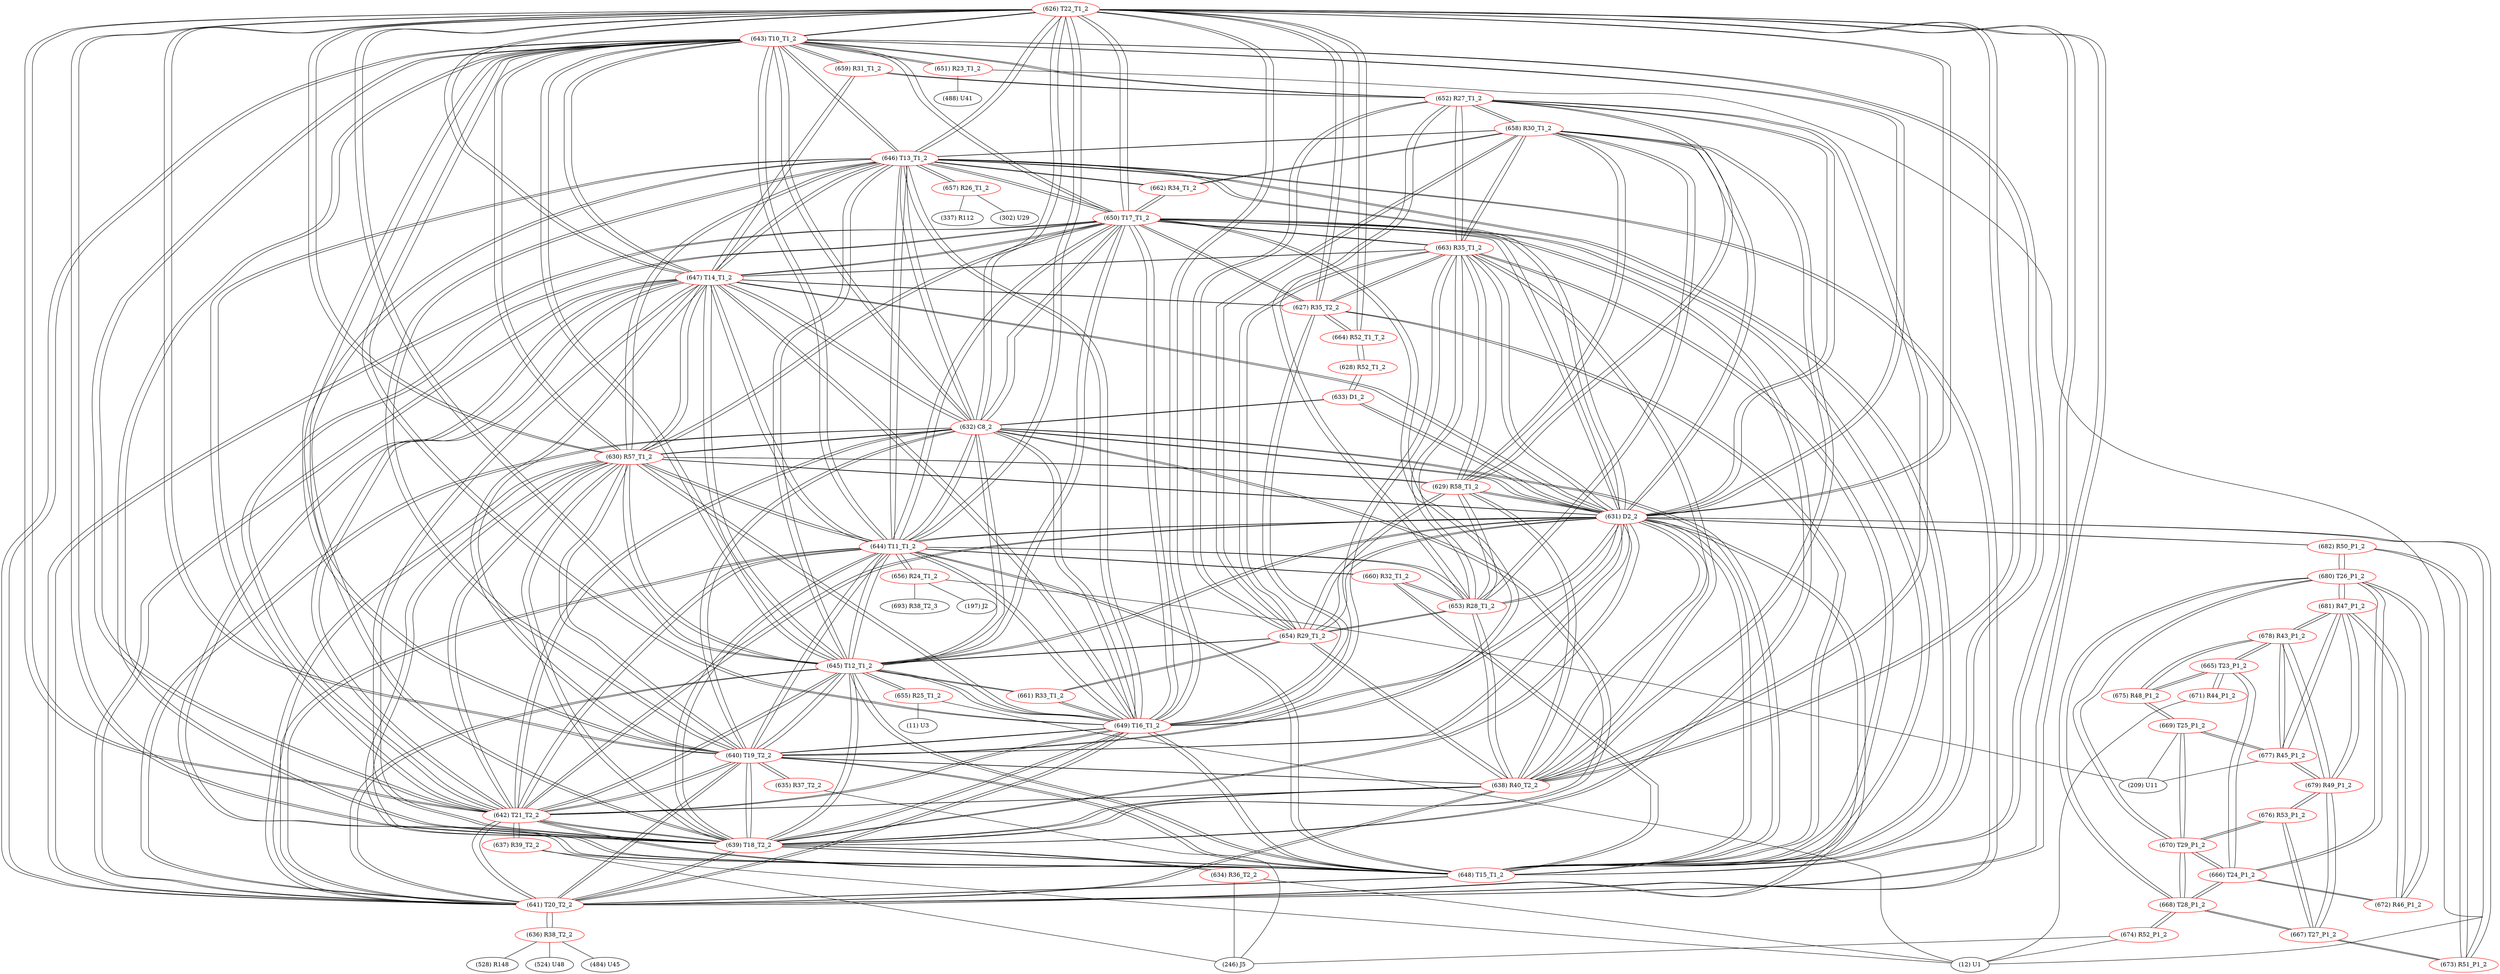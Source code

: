 graph {
	626 [label="(626) T22_T1_2" color=red]
	643 [label="(643) T10_T1_2"]
	644 [label="(644) T11_T1_2"]
	645 [label="(645) T12_T1_2"]
	646 [label="(646) T13_T1_2"]
	641 [label="(641) T20_T2_2"]
	647 [label="(647) T14_T1_2"]
	648 [label="(648) T15_T1_2"]
	639 [label="(639) T18_T2_2"]
	642 [label="(642) T21_T2_2"]
	640 [label="(640) T19_T2_2"]
	632 [label="(632) C8_2"]
	649 [label="(649) T16_T1_2"]
	650 [label="(650) T17_T1_2"]
	631 [label="(631) D2_2"]
	630 [label="(630) R57_T1_2"]
	627 [label="(627) R35_T2_2"]
	664 [label="(664) R52_T1_T_2"]
	638 [label="(638) R40_T2_2"]
	627 [label="(627) R35_T2_2" color=red]
	664 [label="(664) R52_T1_T_2"]
	626 [label="(626) T22_T1_2"]
	647 [label="(647) T14_T1_2"]
	648 [label="(648) T15_T1_2"]
	650 [label="(650) T17_T1_2"]
	649 [label="(649) T16_T1_2"]
	663 [label="(663) R35_T1_2"]
	628 [label="(628) R52_T1_2" color=red]
	633 [label="(633) D1_2"]
	664 [label="(664) R52_T1_T_2"]
	629 [label="(629) R58_T1_2" color=red]
	631 [label="(631) D2_2"]
	638 [label="(638) R40_T2_2"]
	652 [label="(652) R27_T1_2"]
	653 [label="(653) R28_T1_2"]
	654 [label="(654) R29_T1_2"]
	658 [label="(658) R30_T1_2"]
	663 [label="(663) R35_T1_2"]
	630 [label="(630) R57_T1_2"]
	630 [label="(630) R57_T1_2" color=red]
	643 [label="(643) T10_T1_2"]
	644 [label="(644) T11_T1_2"]
	645 [label="(645) T12_T1_2"]
	646 [label="(646) T13_T1_2"]
	641 [label="(641) T20_T2_2"]
	647 [label="(647) T14_T1_2"]
	648 [label="(648) T15_T1_2"]
	639 [label="(639) T18_T2_2"]
	642 [label="(642) T21_T2_2"]
	640 [label="(640) T19_T2_2"]
	632 [label="(632) C8_2"]
	649 [label="(649) T16_T1_2"]
	650 [label="(650) T17_T1_2"]
	631 [label="(631) D2_2"]
	626 [label="(626) T22_T1_2"]
	629 [label="(629) R58_T1_2"]
	631 [label="(631) D2_2" color=red]
	629 [label="(629) R58_T1_2"]
	638 [label="(638) R40_T2_2"]
	652 [label="(652) R27_T1_2"]
	653 [label="(653) R28_T1_2"]
	654 [label="(654) R29_T1_2"]
	658 [label="(658) R30_T1_2"]
	663 [label="(663) R35_T1_2"]
	643 [label="(643) T10_T1_2"]
	644 [label="(644) T11_T1_2"]
	645 [label="(645) T12_T1_2"]
	646 [label="(646) T13_T1_2"]
	641 [label="(641) T20_T2_2"]
	647 [label="(647) T14_T1_2"]
	648 [label="(648) T15_T1_2"]
	639 [label="(639) T18_T2_2"]
	642 [label="(642) T21_T2_2"]
	640 [label="(640) T19_T2_2"]
	632 [label="(632) C8_2"]
	649 [label="(649) T16_T1_2"]
	650 [label="(650) T17_T1_2"]
	626 [label="(626) T22_T1_2"]
	630 [label="(630) R57_T1_2"]
	633 [label="(633) D1_2"]
	673 [label="(673) R51_P1_2"]
	682 [label="(682) R50_P1_2"]
	632 [label="(632) C8_2" color=red]
	643 [label="(643) T10_T1_2"]
	644 [label="(644) T11_T1_2"]
	645 [label="(645) T12_T1_2"]
	646 [label="(646) T13_T1_2"]
	641 [label="(641) T20_T2_2"]
	647 [label="(647) T14_T1_2"]
	648 [label="(648) T15_T1_2"]
	639 [label="(639) T18_T2_2"]
	642 [label="(642) T21_T2_2"]
	640 [label="(640) T19_T2_2"]
	649 [label="(649) T16_T1_2"]
	650 [label="(650) T17_T1_2"]
	631 [label="(631) D2_2"]
	626 [label="(626) T22_T1_2"]
	630 [label="(630) R57_T1_2"]
	633 [label="(633) D1_2"]
	633 [label="(633) D1_2" color=red]
	631 [label="(631) D2_2"]
	632 [label="(632) C8_2"]
	628 [label="(628) R52_T1_2"]
	634 [label="(634) R36_T2_2" color=red]
	246 [label="(246) J5"]
	12 [label="(12) U1"]
	639 [label="(639) T18_T2_2"]
	635 [label="(635) R37_T2_2" color=red]
	246 [label="(246) J5"]
	640 [label="(640) T19_T2_2"]
	636 [label="(636) R38_T2_2" color=red]
	528 [label="(528) R148"]
	524 [label="(524) U48"]
	484 [label="(484) U45"]
	641 [label="(641) T20_T2_2"]
	637 [label="(637) R39_T2_2" color=red]
	12 [label="(12) U1"]
	246 [label="(246) J5"]
	642 [label="(642) T21_T2_2"]
	638 [label="(638) R40_T2_2" color=red]
	631 [label="(631) D2_2"]
	629 [label="(629) R58_T1_2"]
	652 [label="(652) R27_T1_2"]
	653 [label="(653) R28_T1_2"]
	654 [label="(654) R29_T1_2"]
	658 [label="(658) R30_T1_2"]
	663 [label="(663) R35_T1_2"]
	641 [label="(641) T20_T2_2"]
	642 [label="(642) T21_T2_2"]
	640 [label="(640) T19_T2_2"]
	626 [label="(626) T22_T1_2"]
	639 [label="(639) T18_T2_2"]
	639 [label="(639) T18_T2_2" color=red]
	643 [label="(643) T10_T1_2"]
	644 [label="(644) T11_T1_2"]
	645 [label="(645) T12_T1_2"]
	646 [label="(646) T13_T1_2"]
	641 [label="(641) T20_T2_2"]
	647 [label="(647) T14_T1_2"]
	648 [label="(648) T15_T1_2"]
	642 [label="(642) T21_T2_2"]
	640 [label="(640) T19_T2_2"]
	632 [label="(632) C8_2"]
	649 [label="(649) T16_T1_2"]
	650 [label="(650) T17_T1_2"]
	631 [label="(631) D2_2"]
	626 [label="(626) T22_T1_2"]
	630 [label="(630) R57_T1_2"]
	638 [label="(638) R40_T2_2"]
	634 [label="(634) R36_T2_2"]
	640 [label="(640) T19_T2_2" color=red]
	643 [label="(643) T10_T1_2"]
	644 [label="(644) T11_T1_2"]
	645 [label="(645) T12_T1_2"]
	646 [label="(646) T13_T1_2"]
	641 [label="(641) T20_T2_2"]
	647 [label="(647) T14_T1_2"]
	648 [label="(648) T15_T1_2"]
	639 [label="(639) T18_T2_2"]
	642 [label="(642) T21_T2_2"]
	632 [label="(632) C8_2"]
	649 [label="(649) T16_T1_2"]
	650 [label="(650) T17_T1_2"]
	631 [label="(631) D2_2"]
	626 [label="(626) T22_T1_2"]
	630 [label="(630) R57_T1_2"]
	638 [label="(638) R40_T2_2"]
	635 [label="(635) R37_T2_2"]
	641 [label="(641) T20_T2_2" color=red]
	643 [label="(643) T10_T1_2"]
	644 [label="(644) T11_T1_2"]
	645 [label="(645) T12_T1_2"]
	646 [label="(646) T13_T1_2"]
	647 [label="(647) T14_T1_2"]
	648 [label="(648) T15_T1_2"]
	639 [label="(639) T18_T2_2"]
	642 [label="(642) T21_T2_2"]
	640 [label="(640) T19_T2_2"]
	632 [label="(632) C8_2"]
	649 [label="(649) T16_T1_2"]
	650 [label="(650) T17_T1_2"]
	631 [label="(631) D2_2"]
	626 [label="(626) T22_T1_2"]
	630 [label="(630) R57_T1_2"]
	638 [label="(638) R40_T2_2"]
	636 [label="(636) R38_T2_2"]
	642 [label="(642) T21_T2_2" color=red]
	643 [label="(643) T10_T1_2"]
	644 [label="(644) T11_T1_2"]
	645 [label="(645) T12_T1_2"]
	646 [label="(646) T13_T1_2"]
	641 [label="(641) T20_T2_2"]
	647 [label="(647) T14_T1_2"]
	648 [label="(648) T15_T1_2"]
	639 [label="(639) T18_T2_2"]
	640 [label="(640) T19_T2_2"]
	632 [label="(632) C8_2"]
	649 [label="(649) T16_T1_2"]
	650 [label="(650) T17_T1_2"]
	631 [label="(631) D2_2"]
	626 [label="(626) T22_T1_2"]
	630 [label="(630) R57_T1_2"]
	638 [label="(638) R40_T2_2"]
	637 [label="(637) R39_T2_2"]
	643 [label="(643) T10_T1_2" color=red]
	644 [label="(644) T11_T1_2"]
	645 [label="(645) T12_T1_2"]
	646 [label="(646) T13_T1_2"]
	641 [label="(641) T20_T2_2"]
	647 [label="(647) T14_T1_2"]
	648 [label="(648) T15_T1_2"]
	639 [label="(639) T18_T2_2"]
	642 [label="(642) T21_T2_2"]
	640 [label="(640) T19_T2_2"]
	632 [label="(632) C8_2"]
	649 [label="(649) T16_T1_2"]
	650 [label="(650) T17_T1_2"]
	631 [label="(631) D2_2"]
	626 [label="(626) T22_T1_2"]
	630 [label="(630) R57_T1_2"]
	651 [label="(651) R23_T1_2"]
	659 [label="(659) R31_T1_2"]
	652 [label="(652) R27_T1_2"]
	644 [label="(644) T11_T1_2" color=red]
	643 [label="(643) T10_T1_2"]
	645 [label="(645) T12_T1_2"]
	646 [label="(646) T13_T1_2"]
	641 [label="(641) T20_T2_2"]
	647 [label="(647) T14_T1_2"]
	648 [label="(648) T15_T1_2"]
	639 [label="(639) T18_T2_2"]
	642 [label="(642) T21_T2_2"]
	640 [label="(640) T19_T2_2"]
	632 [label="(632) C8_2"]
	649 [label="(649) T16_T1_2"]
	650 [label="(650) T17_T1_2"]
	631 [label="(631) D2_2"]
	626 [label="(626) T22_T1_2"]
	630 [label="(630) R57_T1_2"]
	656 [label="(656) R24_T1_2"]
	660 [label="(660) R32_T1_2"]
	653 [label="(653) R28_T1_2"]
	645 [label="(645) T12_T1_2" color=red]
	643 [label="(643) T10_T1_2"]
	644 [label="(644) T11_T1_2"]
	646 [label="(646) T13_T1_2"]
	641 [label="(641) T20_T2_2"]
	647 [label="(647) T14_T1_2"]
	648 [label="(648) T15_T1_2"]
	639 [label="(639) T18_T2_2"]
	642 [label="(642) T21_T2_2"]
	640 [label="(640) T19_T2_2"]
	632 [label="(632) C8_2"]
	649 [label="(649) T16_T1_2"]
	650 [label="(650) T17_T1_2"]
	631 [label="(631) D2_2"]
	626 [label="(626) T22_T1_2"]
	630 [label="(630) R57_T1_2"]
	661 [label="(661) R33_T1_2"]
	654 [label="(654) R29_T1_2"]
	655 [label="(655) R25_T1_2"]
	646 [label="(646) T13_T1_2" color=red]
	643 [label="(643) T10_T1_2"]
	644 [label="(644) T11_T1_2"]
	645 [label="(645) T12_T1_2"]
	641 [label="(641) T20_T2_2"]
	647 [label="(647) T14_T1_2"]
	648 [label="(648) T15_T1_2"]
	639 [label="(639) T18_T2_2"]
	642 [label="(642) T21_T2_2"]
	640 [label="(640) T19_T2_2"]
	632 [label="(632) C8_2"]
	649 [label="(649) T16_T1_2"]
	650 [label="(650) T17_T1_2"]
	631 [label="(631) D2_2"]
	626 [label="(626) T22_T1_2"]
	630 [label="(630) R57_T1_2"]
	662 [label="(662) R34_T1_2"]
	658 [label="(658) R30_T1_2"]
	657 [label="(657) R26_T1_2"]
	647 [label="(647) T14_T1_2" color=red]
	643 [label="(643) T10_T1_2"]
	644 [label="(644) T11_T1_2"]
	645 [label="(645) T12_T1_2"]
	646 [label="(646) T13_T1_2"]
	641 [label="(641) T20_T2_2"]
	648 [label="(648) T15_T1_2"]
	639 [label="(639) T18_T2_2"]
	642 [label="(642) T21_T2_2"]
	640 [label="(640) T19_T2_2"]
	632 [label="(632) C8_2"]
	649 [label="(649) T16_T1_2"]
	650 [label="(650) T17_T1_2"]
	631 [label="(631) D2_2"]
	626 [label="(626) T22_T1_2"]
	630 [label="(630) R57_T1_2"]
	663 [label="(663) R35_T1_2"]
	627 [label="(627) R35_T2_2"]
	659 [label="(659) R31_T1_2"]
	648 [label="(648) T15_T1_2" color=red]
	643 [label="(643) T10_T1_2"]
	644 [label="(644) T11_T1_2"]
	645 [label="(645) T12_T1_2"]
	646 [label="(646) T13_T1_2"]
	641 [label="(641) T20_T2_2"]
	647 [label="(647) T14_T1_2"]
	639 [label="(639) T18_T2_2"]
	642 [label="(642) T21_T2_2"]
	640 [label="(640) T19_T2_2"]
	632 [label="(632) C8_2"]
	649 [label="(649) T16_T1_2"]
	650 [label="(650) T17_T1_2"]
	631 [label="(631) D2_2"]
	626 [label="(626) T22_T1_2"]
	630 [label="(630) R57_T1_2"]
	663 [label="(663) R35_T1_2"]
	627 [label="(627) R35_T2_2"]
	660 [label="(660) R32_T1_2"]
	649 [label="(649) T16_T1_2" color=red]
	643 [label="(643) T10_T1_2"]
	644 [label="(644) T11_T1_2"]
	645 [label="(645) T12_T1_2"]
	646 [label="(646) T13_T1_2"]
	641 [label="(641) T20_T2_2"]
	647 [label="(647) T14_T1_2"]
	648 [label="(648) T15_T1_2"]
	639 [label="(639) T18_T2_2"]
	642 [label="(642) T21_T2_2"]
	640 [label="(640) T19_T2_2"]
	632 [label="(632) C8_2"]
	650 [label="(650) T17_T1_2"]
	631 [label="(631) D2_2"]
	626 [label="(626) T22_T1_2"]
	630 [label="(630) R57_T1_2"]
	663 [label="(663) R35_T1_2"]
	627 [label="(627) R35_T2_2"]
	661 [label="(661) R33_T1_2"]
	650 [label="(650) T17_T1_2" color=red]
	643 [label="(643) T10_T1_2"]
	644 [label="(644) T11_T1_2"]
	645 [label="(645) T12_T1_2"]
	646 [label="(646) T13_T1_2"]
	641 [label="(641) T20_T2_2"]
	647 [label="(647) T14_T1_2"]
	648 [label="(648) T15_T1_2"]
	639 [label="(639) T18_T2_2"]
	642 [label="(642) T21_T2_2"]
	640 [label="(640) T19_T2_2"]
	632 [label="(632) C8_2"]
	649 [label="(649) T16_T1_2"]
	631 [label="(631) D2_2"]
	626 [label="(626) T22_T1_2"]
	630 [label="(630) R57_T1_2"]
	663 [label="(663) R35_T1_2"]
	627 [label="(627) R35_T2_2"]
	662 [label="(662) R34_T1_2"]
	651 [label="(651) R23_T1_2" color=red]
	488 [label="(488) U41"]
	12 [label="(12) U1"]
	643 [label="(643) T10_T1_2"]
	652 [label="(652) R27_T1_2" color=red]
	631 [label="(631) D2_2"]
	629 [label="(629) R58_T1_2"]
	638 [label="(638) R40_T2_2"]
	653 [label="(653) R28_T1_2"]
	654 [label="(654) R29_T1_2"]
	658 [label="(658) R30_T1_2"]
	663 [label="(663) R35_T1_2"]
	659 [label="(659) R31_T1_2"]
	643 [label="(643) T10_T1_2"]
	653 [label="(653) R28_T1_2" color=red]
	631 [label="(631) D2_2"]
	629 [label="(629) R58_T1_2"]
	638 [label="(638) R40_T2_2"]
	652 [label="(652) R27_T1_2"]
	654 [label="(654) R29_T1_2"]
	658 [label="(658) R30_T1_2"]
	663 [label="(663) R35_T1_2"]
	660 [label="(660) R32_T1_2"]
	644 [label="(644) T11_T1_2"]
	654 [label="(654) R29_T1_2" color=red]
	631 [label="(631) D2_2"]
	629 [label="(629) R58_T1_2"]
	638 [label="(638) R40_T2_2"]
	652 [label="(652) R27_T1_2"]
	653 [label="(653) R28_T1_2"]
	658 [label="(658) R30_T1_2"]
	663 [label="(663) R35_T1_2"]
	661 [label="(661) R33_T1_2"]
	645 [label="(645) T12_T1_2"]
	655 [label="(655) R25_T1_2" color=red]
	12 [label="(12) U1"]
	11 [label="(11) U3"]
	645 [label="(645) T12_T1_2"]
	656 [label="(656) R24_T1_2" color=red]
	197 [label="(197) J2"]
	209 [label="(209) U11"]
	693 [label="(693) R38_T2_3"]
	644 [label="(644) T11_T1_2"]
	657 [label="(657) R26_T1_2" color=red]
	302 [label="(302) U29"]
	337 [label="(337) R112"]
	646 [label="(646) T13_T1_2"]
	658 [label="(658) R30_T1_2" color=red]
	631 [label="(631) D2_2"]
	629 [label="(629) R58_T1_2"]
	638 [label="(638) R40_T2_2"]
	652 [label="(652) R27_T1_2"]
	653 [label="(653) R28_T1_2"]
	654 [label="(654) R29_T1_2"]
	663 [label="(663) R35_T1_2"]
	646 [label="(646) T13_T1_2"]
	662 [label="(662) R34_T1_2"]
	659 [label="(659) R31_T1_2" color=red]
	652 [label="(652) R27_T1_2"]
	643 [label="(643) T10_T1_2"]
	647 [label="(647) T14_T1_2"]
	660 [label="(660) R32_T1_2" color=red]
	648 [label="(648) T15_T1_2"]
	644 [label="(644) T11_T1_2"]
	653 [label="(653) R28_T1_2"]
	661 [label="(661) R33_T1_2" color=red]
	649 [label="(649) T16_T1_2"]
	654 [label="(654) R29_T1_2"]
	645 [label="(645) T12_T1_2"]
	662 [label="(662) R34_T1_2" color=red]
	650 [label="(650) T17_T1_2"]
	646 [label="(646) T13_T1_2"]
	658 [label="(658) R30_T1_2"]
	663 [label="(663) R35_T1_2" color=red]
	631 [label="(631) D2_2"]
	629 [label="(629) R58_T1_2"]
	638 [label="(638) R40_T2_2"]
	652 [label="(652) R27_T1_2"]
	653 [label="(653) R28_T1_2"]
	654 [label="(654) R29_T1_2"]
	658 [label="(658) R30_T1_2"]
	647 [label="(647) T14_T1_2"]
	648 [label="(648) T15_T1_2"]
	650 [label="(650) T17_T1_2"]
	649 [label="(649) T16_T1_2"]
	627 [label="(627) R35_T2_2"]
	664 [label="(664) R52_T1_T_2" color=red]
	627 [label="(627) R35_T2_2"]
	626 [label="(626) T22_T1_2"]
	628 [label="(628) R52_T1_2"]
	665 [label="(665) T23_P1_2" color=red]
	675 [label="(675) R48_P1_2"]
	678 [label="(678) R43_P1_2"]
	666 [label="(666) T24_P1_2"]
	671 [label="(671) R44_P1_2"]
	666 [label="(666) T24_P1_2" color=red]
	680 [label="(680) T26_P1_2"]
	670 [label="(670) T29_P1_2"]
	668 [label="(668) T28_P1_2"]
	672 [label="(672) R46_P1_2"]
	665 [label="(665) T23_P1_2"]
	667 [label="(667) T27_P1_2" color=red]
	673 [label="(673) R51_P1_2"]
	668 [label="(668) T28_P1_2"]
	676 [label="(676) R53_P1_2"]
	679 [label="(679) R49_P1_2"]
	668 [label="(668) T28_P1_2" color=red]
	680 [label="(680) T26_P1_2"]
	666 [label="(666) T24_P1_2"]
	670 [label="(670) T29_P1_2"]
	674 [label="(674) R52_P1_2"]
	667 [label="(667) T27_P1_2"]
	669 [label="(669) T25_P1_2" color=red]
	670 [label="(670) T29_P1_2"]
	675 [label="(675) R48_P1_2"]
	677 [label="(677) R45_P1_2"]
	209 [label="(209) U11"]
	670 [label="(670) T29_P1_2" color=red]
	680 [label="(680) T26_P1_2"]
	666 [label="(666) T24_P1_2"]
	668 [label="(668) T28_P1_2"]
	669 [label="(669) T25_P1_2"]
	676 [label="(676) R53_P1_2"]
	671 [label="(671) R44_P1_2" color=red]
	12 [label="(12) U1"]
	665 [label="(665) T23_P1_2"]
	672 [label="(672) R46_P1_2" color=red]
	680 [label="(680) T26_P1_2"]
	681 [label="(681) R47_P1_2"]
	666 [label="(666) T24_P1_2"]
	673 [label="(673) R51_P1_2" color=red]
	667 [label="(667) T27_P1_2"]
	682 [label="(682) R50_P1_2"]
	631 [label="(631) D2_2"]
	674 [label="(674) R52_P1_2" color=red]
	246 [label="(246) J5"]
	12 [label="(12) U1"]
	668 [label="(668) T28_P1_2"]
	675 [label="(675) R48_P1_2" color=red]
	669 [label="(669) T25_P1_2"]
	665 [label="(665) T23_P1_2"]
	678 [label="(678) R43_P1_2"]
	676 [label="(676) R53_P1_2" color=red]
	670 [label="(670) T29_P1_2"]
	667 [label="(667) T27_P1_2"]
	679 [label="(679) R49_P1_2"]
	677 [label="(677) R45_P1_2" color=red]
	681 [label="(681) R47_P1_2"]
	678 [label="(678) R43_P1_2"]
	679 [label="(679) R49_P1_2"]
	669 [label="(669) T25_P1_2"]
	209 [label="(209) U11"]
	678 [label="(678) R43_P1_2" color=red]
	675 [label="(675) R48_P1_2"]
	665 [label="(665) T23_P1_2"]
	681 [label="(681) R47_P1_2"]
	677 [label="(677) R45_P1_2"]
	679 [label="(679) R49_P1_2"]
	679 [label="(679) R49_P1_2" color=red]
	681 [label="(681) R47_P1_2"]
	677 [label="(677) R45_P1_2"]
	678 [label="(678) R43_P1_2"]
	667 [label="(667) T27_P1_2"]
	676 [label="(676) R53_P1_2"]
	680 [label="(680) T26_P1_2" color=red]
	682 [label="(682) R50_P1_2"]
	666 [label="(666) T24_P1_2"]
	670 [label="(670) T29_P1_2"]
	668 [label="(668) T28_P1_2"]
	672 [label="(672) R46_P1_2"]
	681 [label="(681) R47_P1_2"]
	681 [label="(681) R47_P1_2" color=red]
	677 [label="(677) R45_P1_2"]
	678 [label="(678) R43_P1_2"]
	679 [label="(679) R49_P1_2"]
	680 [label="(680) T26_P1_2"]
	672 [label="(672) R46_P1_2"]
	682 [label="(682) R50_P1_2" color=red]
	680 [label="(680) T26_P1_2"]
	673 [label="(673) R51_P1_2"]
	631 [label="(631) D2_2"]
	626 -- 643
	626 -- 644
	626 -- 645
	626 -- 646
	626 -- 641
	626 -- 647
	626 -- 648
	626 -- 639
	626 -- 642
	626 -- 640
	626 -- 632
	626 -- 649
	626 -- 650
	626 -- 631
	626 -- 630
	626 -- 627
	626 -- 664
	626 -- 638
	627 -- 664
	627 -- 626
	627 -- 647
	627 -- 648
	627 -- 650
	627 -- 649
	627 -- 663
	628 -- 633
	628 -- 664
	629 -- 631
	629 -- 638
	629 -- 652
	629 -- 653
	629 -- 654
	629 -- 658
	629 -- 663
	629 -- 630
	630 -- 643
	630 -- 644
	630 -- 645
	630 -- 646
	630 -- 641
	630 -- 647
	630 -- 648
	630 -- 639
	630 -- 642
	630 -- 640
	630 -- 632
	630 -- 649
	630 -- 650
	630 -- 631
	630 -- 626
	630 -- 629
	631 -- 629
	631 -- 638
	631 -- 652
	631 -- 653
	631 -- 654
	631 -- 658
	631 -- 663
	631 -- 643
	631 -- 644
	631 -- 645
	631 -- 646
	631 -- 641
	631 -- 647
	631 -- 648
	631 -- 639
	631 -- 642
	631 -- 640
	631 -- 632
	631 -- 649
	631 -- 650
	631 -- 626
	631 -- 630
	631 -- 633
	631 -- 673
	631 -- 682
	632 -- 643
	632 -- 644
	632 -- 645
	632 -- 646
	632 -- 641
	632 -- 647
	632 -- 648
	632 -- 639
	632 -- 642
	632 -- 640
	632 -- 649
	632 -- 650
	632 -- 631
	632 -- 626
	632 -- 630
	632 -- 633
	633 -- 631
	633 -- 632
	633 -- 628
	634 -- 246
	634 -- 12
	634 -- 639
	635 -- 246
	635 -- 640
	636 -- 528
	636 -- 524
	636 -- 484
	636 -- 641
	637 -- 12
	637 -- 246
	637 -- 642
	638 -- 631
	638 -- 629
	638 -- 652
	638 -- 653
	638 -- 654
	638 -- 658
	638 -- 663
	638 -- 641
	638 -- 642
	638 -- 640
	638 -- 626
	638 -- 639
	639 -- 643
	639 -- 644
	639 -- 645
	639 -- 646
	639 -- 641
	639 -- 647
	639 -- 648
	639 -- 642
	639 -- 640
	639 -- 632
	639 -- 649
	639 -- 650
	639 -- 631
	639 -- 626
	639 -- 630
	639 -- 638
	639 -- 634
	640 -- 643
	640 -- 644
	640 -- 645
	640 -- 646
	640 -- 641
	640 -- 647
	640 -- 648
	640 -- 639
	640 -- 642
	640 -- 632
	640 -- 649
	640 -- 650
	640 -- 631
	640 -- 626
	640 -- 630
	640 -- 638
	640 -- 635
	641 -- 643
	641 -- 644
	641 -- 645
	641 -- 646
	641 -- 647
	641 -- 648
	641 -- 639
	641 -- 642
	641 -- 640
	641 -- 632
	641 -- 649
	641 -- 650
	641 -- 631
	641 -- 626
	641 -- 630
	641 -- 638
	641 -- 636
	642 -- 643
	642 -- 644
	642 -- 645
	642 -- 646
	642 -- 641
	642 -- 647
	642 -- 648
	642 -- 639
	642 -- 640
	642 -- 632
	642 -- 649
	642 -- 650
	642 -- 631
	642 -- 626
	642 -- 630
	642 -- 638
	642 -- 637
	643 -- 644
	643 -- 645
	643 -- 646
	643 -- 641
	643 -- 647
	643 -- 648
	643 -- 639
	643 -- 642
	643 -- 640
	643 -- 632
	643 -- 649
	643 -- 650
	643 -- 631
	643 -- 626
	643 -- 630
	643 -- 651
	643 -- 659
	643 -- 652
	644 -- 643
	644 -- 645
	644 -- 646
	644 -- 641
	644 -- 647
	644 -- 648
	644 -- 639
	644 -- 642
	644 -- 640
	644 -- 632
	644 -- 649
	644 -- 650
	644 -- 631
	644 -- 626
	644 -- 630
	644 -- 656
	644 -- 660
	644 -- 653
	645 -- 643
	645 -- 644
	645 -- 646
	645 -- 641
	645 -- 647
	645 -- 648
	645 -- 639
	645 -- 642
	645 -- 640
	645 -- 632
	645 -- 649
	645 -- 650
	645 -- 631
	645 -- 626
	645 -- 630
	645 -- 661
	645 -- 654
	645 -- 655
	646 -- 643
	646 -- 644
	646 -- 645
	646 -- 641
	646 -- 647
	646 -- 648
	646 -- 639
	646 -- 642
	646 -- 640
	646 -- 632
	646 -- 649
	646 -- 650
	646 -- 631
	646 -- 626
	646 -- 630
	646 -- 662
	646 -- 658
	646 -- 657
	647 -- 643
	647 -- 644
	647 -- 645
	647 -- 646
	647 -- 641
	647 -- 648
	647 -- 639
	647 -- 642
	647 -- 640
	647 -- 632
	647 -- 649
	647 -- 650
	647 -- 631
	647 -- 626
	647 -- 630
	647 -- 663
	647 -- 627
	647 -- 659
	648 -- 643
	648 -- 644
	648 -- 645
	648 -- 646
	648 -- 641
	648 -- 647
	648 -- 639
	648 -- 642
	648 -- 640
	648 -- 632
	648 -- 649
	648 -- 650
	648 -- 631
	648 -- 626
	648 -- 630
	648 -- 663
	648 -- 627
	648 -- 660
	649 -- 643
	649 -- 644
	649 -- 645
	649 -- 646
	649 -- 641
	649 -- 647
	649 -- 648
	649 -- 639
	649 -- 642
	649 -- 640
	649 -- 632
	649 -- 650
	649 -- 631
	649 -- 626
	649 -- 630
	649 -- 663
	649 -- 627
	649 -- 661
	650 -- 643
	650 -- 644
	650 -- 645
	650 -- 646
	650 -- 641
	650 -- 647
	650 -- 648
	650 -- 639
	650 -- 642
	650 -- 640
	650 -- 632
	650 -- 649
	650 -- 631
	650 -- 626
	650 -- 630
	650 -- 663
	650 -- 627
	650 -- 662
	651 -- 488
	651 -- 12
	651 -- 643
	652 -- 631
	652 -- 629
	652 -- 638
	652 -- 653
	652 -- 654
	652 -- 658
	652 -- 663
	652 -- 659
	652 -- 643
	653 -- 631
	653 -- 629
	653 -- 638
	653 -- 652
	653 -- 654
	653 -- 658
	653 -- 663
	653 -- 660
	653 -- 644
	654 -- 631
	654 -- 629
	654 -- 638
	654 -- 652
	654 -- 653
	654 -- 658
	654 -- 663
	654 -- 661
	654 -- 645
	655 -- 12
	655 -- 11
	655 -- 645
	656 -- 197
	656 -- 209
	656 -- 693
	656 -- 644
	657 -- 302
	657 -- 337
	657 -- 646
	658 -- 631
	658 -- 629
	658 -- 638
	658 -- 652
	658 -- 653
	658 -- 654
	658 -- 663
	658 -- 646
	658 -- 662
	659 -- 652
	659 -- 643
	659 -- 647
	660 -- 648
	660 -- 644
	660 -- 653
	661 -- 649
	661 -- 654
	661 -- 645
	662 -- 650
	662 -- 646
	662 -- 658
	663 -- 631
	663 -- 629
	663 -- 638
	663 -- 652
	663 -- 653
	663 -- 654
	663 -- 658
	663 -- 647
	663 -- 648
	663 -- 650
	663 -- 649
	663 -- 627
	664 -- 627
	664 -- 626
	664 -- 628
	665 -- 675
	665 -- 678
	665 -- 666
	665 -- 671
	666 -- 680
	666 -- 670
	666 -- 668
	666 -- 672
	666 -- 665
	667 -- 673
	667 -- 668
	667 -- 676
	667 -- 679
	668 -- 680
	668 -- 666
	668 -- 670
	668 -- 674
	668 -- 667
	669 -- 670
	669 -- 675
	669 -- 677
	669 -- 209
	670 -- 680
	670 -- 666
	670 -- 668
	670 -- 669
	670 -- 676
	671 -- 12
	671 -- 665
	672 -- 680
	672 -- 681
	672 -- 666
	673 -- 667
	673 -- 682
	673 -- 631
	674 -- 246
	674 -- 12
	674 -- 668
	675 -- 669
	675 -- 665
	675 -- 678
	676 -- 670
	676 -- 667
	676 -- 679
	677 -- 681
	677 -- 678
	677 -- 679
	677 -- 669
	677 -- 209
	678 -- 675
	678 -- 665
	678 -- 681
	678 -- 677
	678 -- 679
	679 -- 681
	679 -- 677
	679 -- 678
	679 -- 667
	679 -- 676
	680 -- 682
	680 -- 666
	680 -- 670
	680 -- 668
	680 -- 672
	680 -- 681
	681 -- 677
	681 -- 678
	681 -- 679
	681 -- 680
	681 -- 672
	682 -- 680
	682 -- 673
	682 -- 631
}